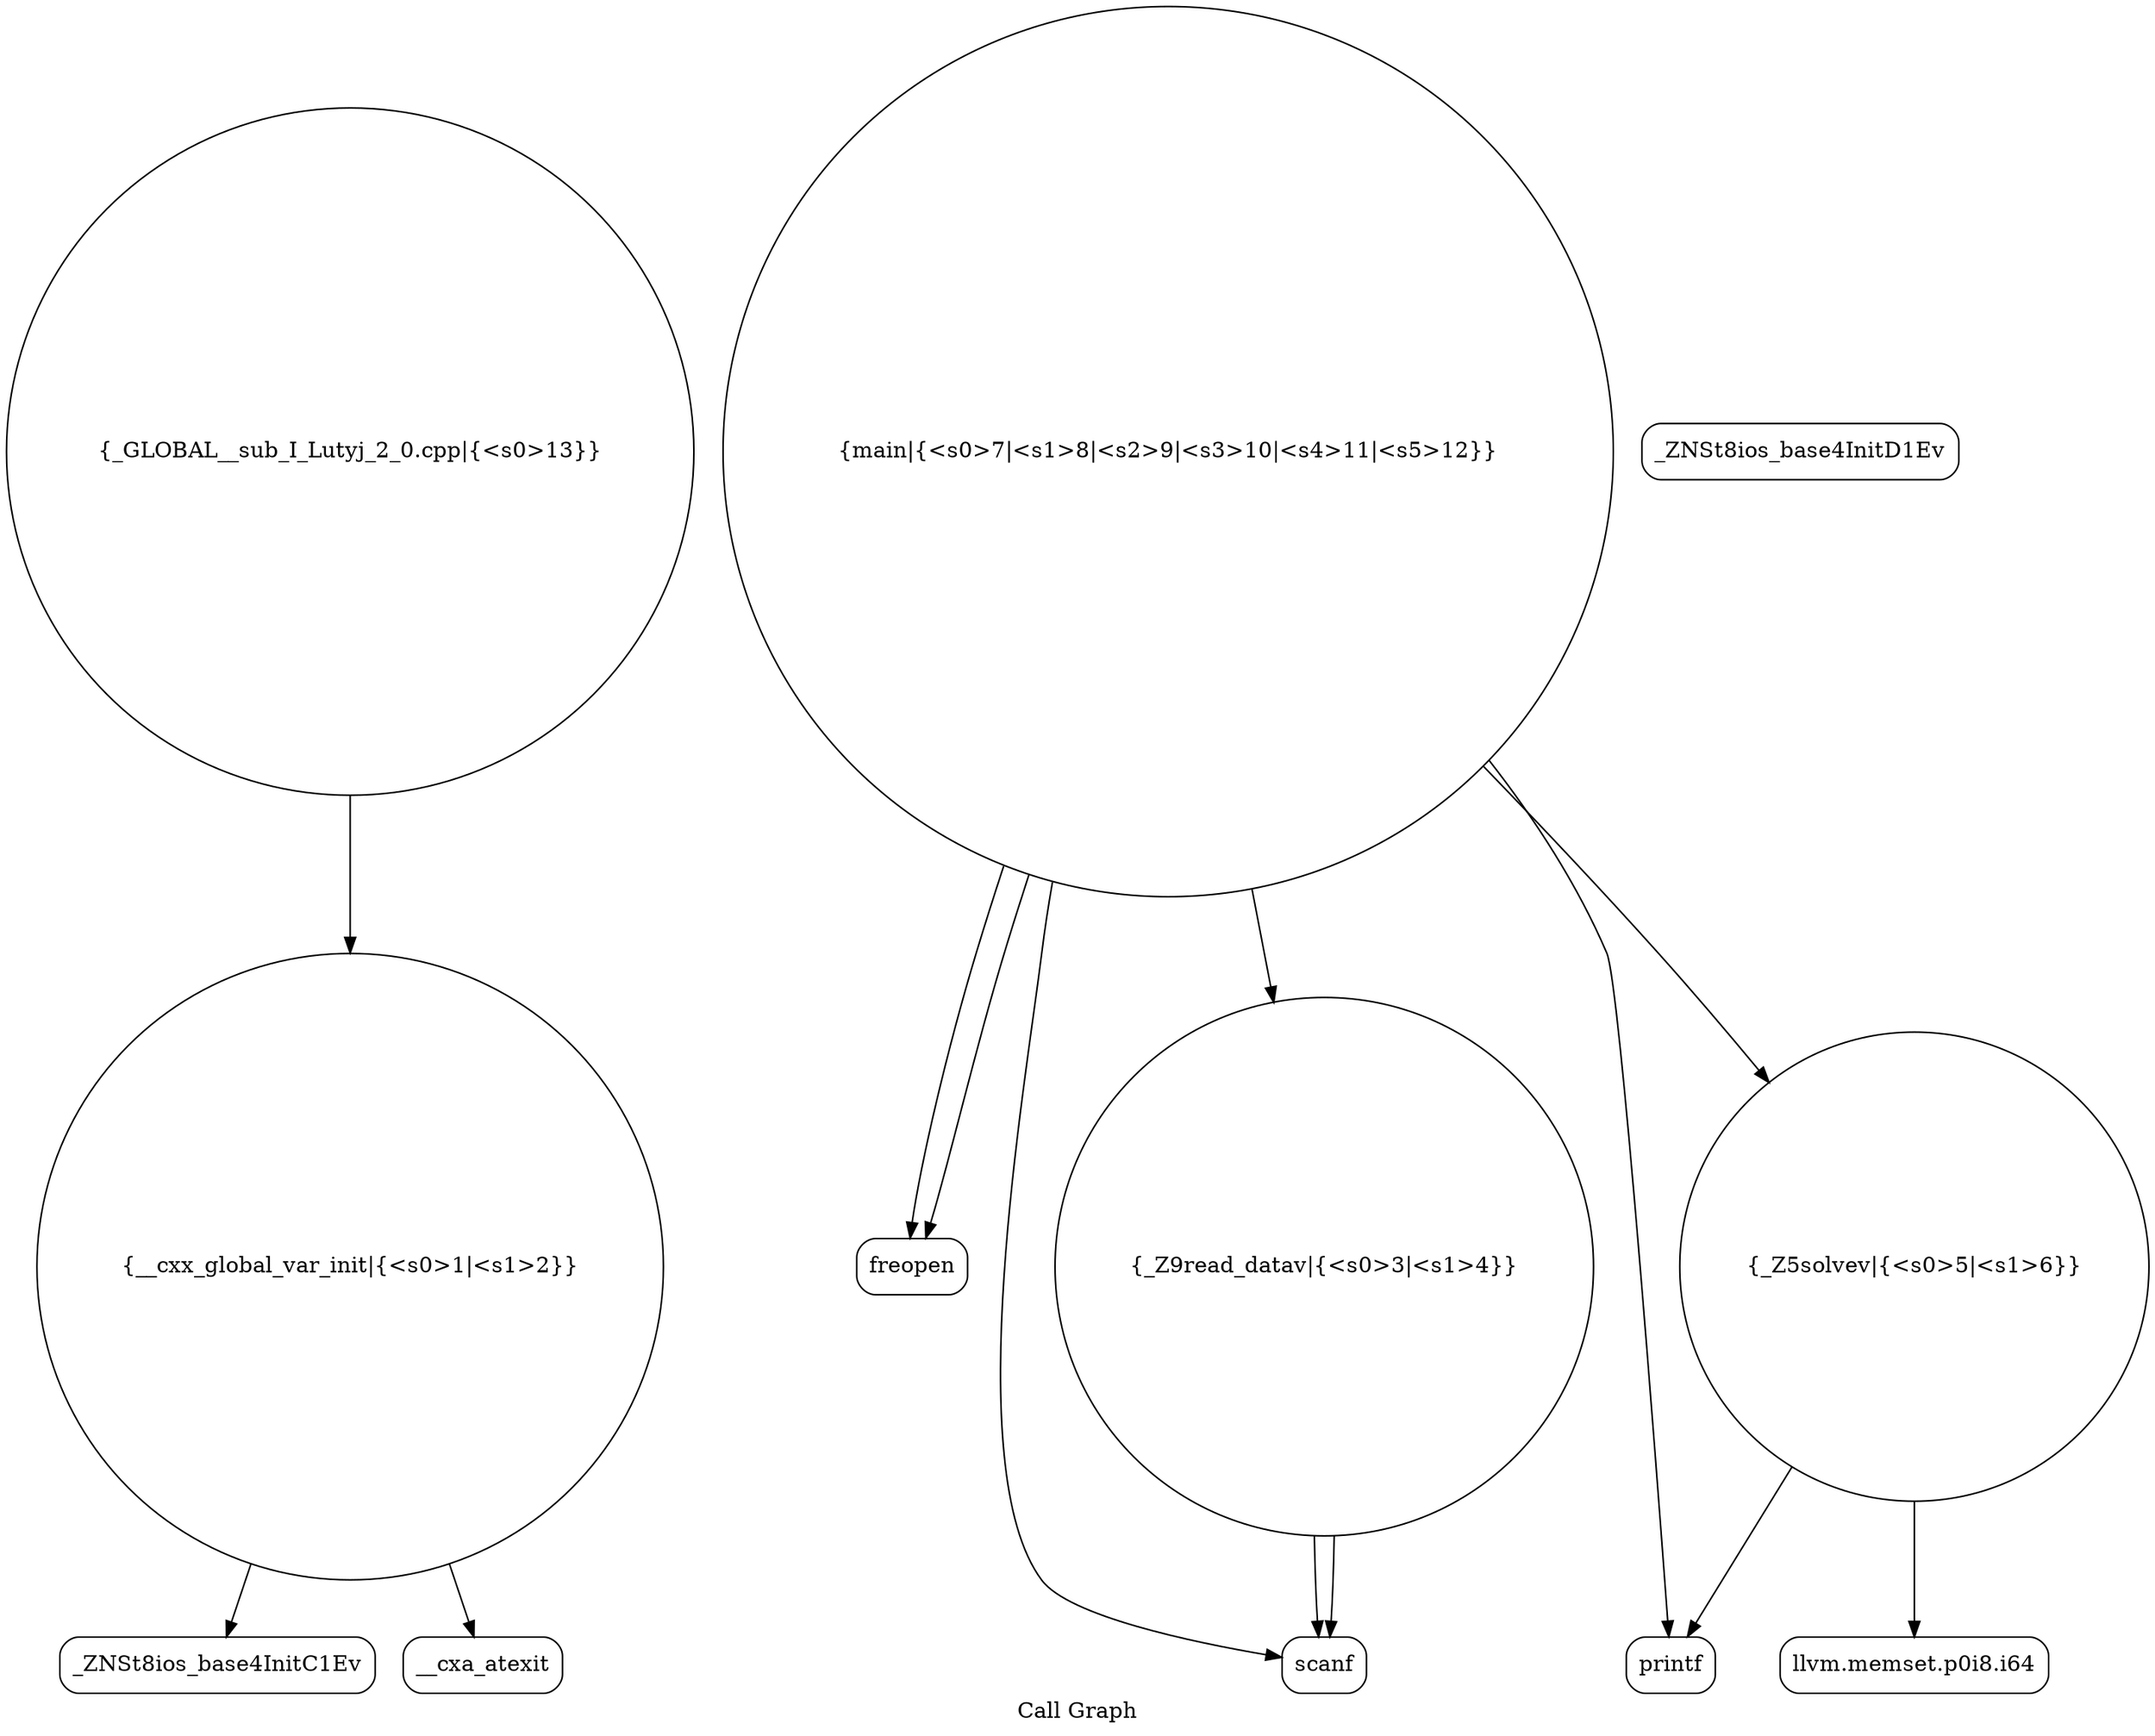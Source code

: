 digraph "Call Graph" {
	label="Call Graph";

	Node0x55ffcf192a20 [shape=record,shape=circle,label="{__cxx_global_var_init|{<s0>1|<s1>2}}"];
	Node0x55ffcf192a20:s0 -> Node0x55ffcf192eb0[color=black];
	Node0x55ffcf192a20:s1 -> Node0x55ffcf192fb0[color=black];
	Node0x55ffcf1931b0 [shape=record,shape=Mrecord,label="{llvm.memset.p0i8.i64}"];
	Node0x55ffcf192f30 [shape=record,shape=Mrecord,label="{_ZNSt8ios_base4InitD1Ev}"];
	Node0x55ffcf1932b0 [shape=record,shape=circle,label="{main|{<s0>7|<s1>8|<s2>9|<s3>10|<s4>11|<s5>12}}"];
	Node0x55ffcf1932b0:s0 -> Node0x55ffcf193330[color=black];
	Node0x55ffcf1932b0:s1 -> Node0x55ffcf193330[color=black];
	Node0x55ffcf1932b0:s2 -> Node0x55ffcf1930b0[color=black];
	Node0x55ffcf1932b0:s3 -> Node0x55ffcf193230[color=black];
	Node0x55ffcf1932b0:s4 -> Node0x55ffcf193030[color=black];
	Node0x55ffcf1932b0:s5 -> Node0x55ffcf193130[color=black];
	Node0x55ffcf193030 [shape=record,shape=circle,label="{_Z9read_datav|{<s0>3|<s1>4}}"];
	Node0x55ffcf193030:s0 -> Node0x55ffcf1930b0[color=black];
	Node0x55ffcf193030:s1 -> Node0x55ffcf1930b0[color=black];
	Node0x55ffcf1933b0 [shape=record,shape=circle,label="{_GLOBAL__sub_I_Lutyj_2_0.cpp|{<s0>13}}"];
	Node0x55ffcf1933b0:s0 -> Node0x55ffcf192a20[color=black];
	Node0x55ffcf193130 [shape=record,shape=circle,label="{_Z5solvev|{<s0>5|<s1>6}}"];
	Node0x55ffcf193130:s0 -> Node0x55ffcf1931b0[color=black];
	Node0x55ffcf193130:s1 -> Node0x55ffcf193230[color=black];
	Node0x55ffcf192eb0 [shape=record,shape=Mrecord,label="{_ZNSt8ios_base4InitC1Ev}"];
	Node0x55ffcf193230 [shape=record,shape=Mrecord,label="{printf}"];
	Node0x55ffcf192fb0 [shape=record,shape=Mrecord,label="{__cxa_atexit}"];
	Node0x55ffcf193330 [shape=record,shape=Mrecord,label="{freopen}"];
	Node0x55ffcf1930b0 [shape=record,shape=Mrecord,label="{scanf}"];
}
